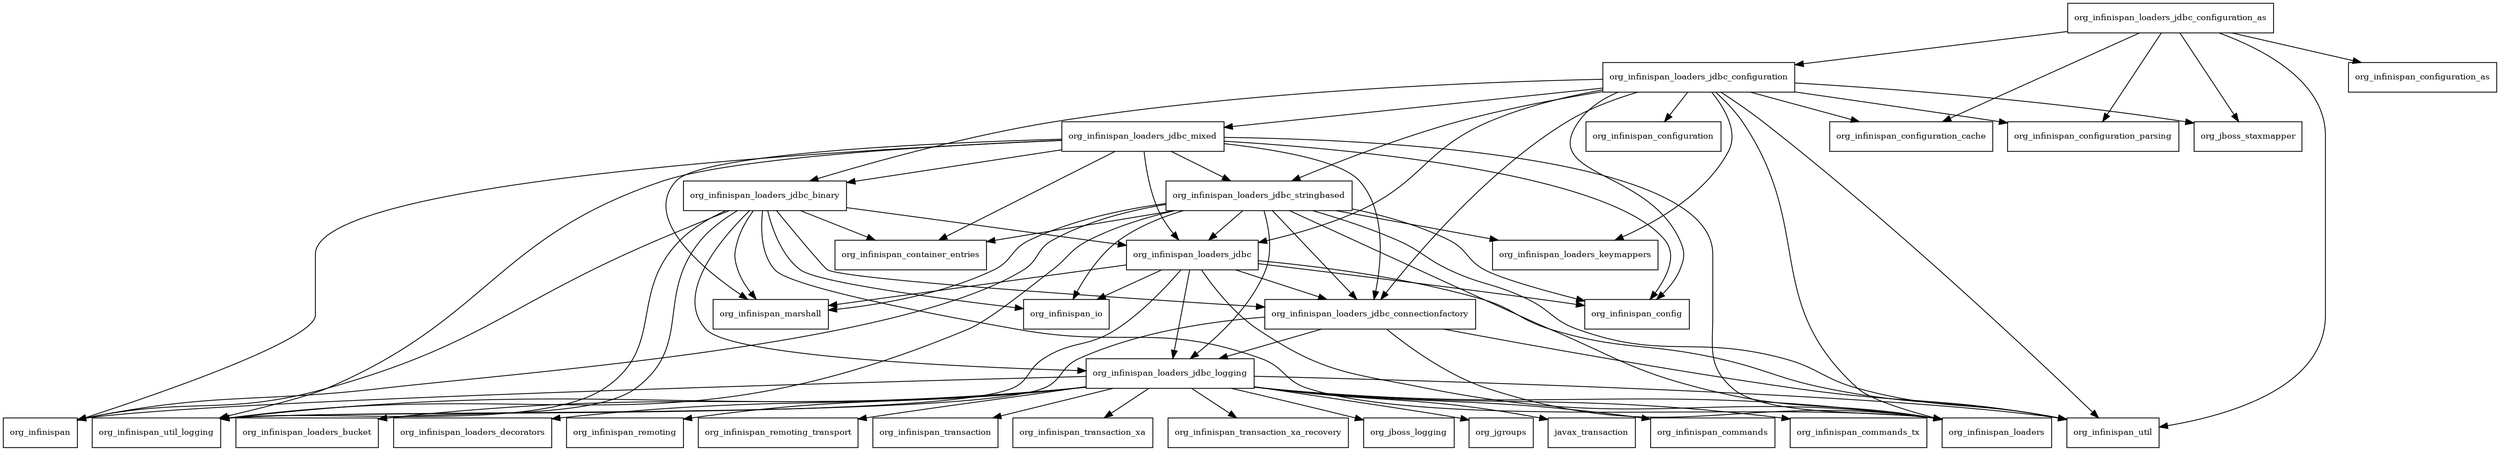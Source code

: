 digraph infinispan_cachestore_jdbc_5_2_10_Final_redhat_1_package_dependencies {
  node [shape = box, fontsize=10.0];
  org_infinispan_loaders_jdbc -> org_infinispan_config;
  org_infinispan_loaders_jdbc -> org_infinispan_io;
  org_infinispan_loaders_jdbc -> org_infinispan_loaders;
  org_infinispan_loaders_jdbc -> org_infinispan_loaders_jdbc_connectionfactory;
  org_infinispan_loaders_jdbc -> org_infinispan_loaders_jdbc_logging;
  org_infinispan_loaders_jdbc -> org_infinispan_marshall;
  org_infinispan_loaders_jdbc -> org_infinispan_util;
  org_infinispan_loaders_jdbc -> org_infinispan_util_logging;
  org_infinispan_loaders_jdbc_binary -> org_infinispan;
  org_infinispan_loaders_jdbc_binary -> org_infinispan_container_entries;
  org_infinispan_loaders_jdbc_binary -> org_infinispan_io;
  org_infinispan_loaders_jdbc_binary -> org_infinispan_loaders;
  org_infinispan_loaders_jdbc_binary -> org_infinispan_loaders_bucket;
  org_infinispan_loaders_jdbc_binary -> org_infinispan_loaders_jdbc;
  org_infinispan_loaders_jdbc_binary -> org_infinispan_loaders_jdbc_connectionfactory;
  org_infinispan_loaders_jdbc_binary -> org_infinispan_loaders_jdbc_logging;
  org_infinispan_loaders_jdbc_binary -> org_infinispan_marshall;
  org_infinispan_loaders_jdbc_binary -> org_infinispan_util_logging;
  org_infinispan_loaders_jdbc_configuration -> org_infinispan_config;
  org_infinispan_loaders_jdbc_configuration -> org_infinispan_configuration;
  org_infinispan_loaders_jdbc_configuration -> org_infinispan_configuration_cache;
  org_infinispan_loaders_jdbc_configuration -> org_infinispan_configuration_parsing;
  org_infinispan_loaders_jdbc_configuration -> org_infinispan_loaders;
  org_infinispan_loaders_jdbc_configuration -> org_infinispan_loaders_jdbc;
  org_infinispan_loaders_jdbc_configuration -> org_infinispan_loaders_jdbc_binary;
  org_infinispan_loaders_jdbc_configuration -> org_infinispan_loaders_jdbc_connectionfactory;
  org_infinispan_loaders_jdbc_configuration -> org_infinispan_loaders_jdbc_mixed;
  org_infinispan_loaders_jdbc_configuration -> org_infinispan_loaders_jdbc_stringbased;
  org_infinispan_loaders_jdbc_configuration -> org_infinispan_loaders_keymappers;
  org_infinispan_loaders_jdbc_configuration -> org_infinispan_util;
  org_infinispan_loaders_jdbc_configuration -> org_jboss_staxmapper;
  org_infinispan_loaders_jdbc_configuration_as -> org_infinispan_configuration_as;
  org_infinispan_loaders_jdbc_configuration_as -> org_infinispan_configuration_cache;
  org_infinispan_loaders_jdbc_configuration_as -> org_infinispan_configuration_parsing;
  org_infinispan_loaders_jdbc_configuration_as -> org_infinispan_loaders_jdbc_configuration;
  org_infinispan_loaders_jdbc_configuration_as -> org_infinispan_util;
  org_infinispan_loaders_jdbc_configuration_as -> org_jboss_staxmapper;
  org_infinispan_loaders_jdbc_connectionfactory -> org_infinispan_loaders;
  org_infinispan_loaders_jdbc_connectionfactory -> org_infinispan_loaders_jdbc_logging;
  org_infinispan_loaders_jdbc_connectionfactory -> org_infinispan_util;
  org_infinispan_loaders_jdbc_connectionfactory -> org_infinispan_util_logging;
  org_infinispan_loaders_jdbc_logging -> javax_transaction;
  org_infinispan_loaders_jdbc_logging -> org_infinispan;
  org_infinispan_loaders_jdbc_logging -> org_infinispan_commands;
  org_infinispan_loaders_jdbc_logging -> org_infinispan_commands_tx;
  org_infinispan_loaders_jdbc_logging -> org_infinispan_loaders;
  org_infinispan_loaders_jdbc_logging -> org_infinispan_loaders_bucket;
  org_infinispan_loaders_jdbc_logging -> org_infinispan_loaders_decorators;
  org_infinispan_loaders_jdbc_logging -> org_infinispan_remoting;
  org_infinispan_loaders_jdbc_logging -> org_infinispan_remoting_transport;
  org_infinispan_loaders_jdbc_logging -> org_infinispan_transaction;
  org_infinispan_loaders_jdbc_logging -> org_infinispan_transaction_xa;
  org_infinispan_loaders_jdbc_logging -> org_infinispan_transaction_xa_recovery;
  org_infinispan_loaders_jdbc_logging -> org_infinispan_util;
  org_infinispan_loaders_jdbc_logging -> org_infinispan_util_logging;
  org_infinispan_loaders_jdbc_logging -> org_jboss_logging;
  org_infinispan_loaders_jdbc_logging -> org_jgroups;
  org_infinispan_loaders_jdbc_mixed -> org_infinispan;
  org_infinispan_loaders_jdbc_mixed -> org_infinispan_config;
  org_infinispan_loaders_jdbc_mixed -> org_infinispan_container_entries;
  org_infinispan_loaders_jdbc_mixed -> org_infinispan_loaders;
  org_infinispan_loaders_jdbc_mixed -> org_infinispan_loaders_jdbc;
  org_infinispan_loaders_jdbc_mixed -> org_infinispan_loaders_jdbc_binary;
  org_infinispan_loaders_jdbc_mixed -> org_infinispan_loaders_jdbc_connectionfactory;
  org_infinispan_loaders_jdbc_mixed -> org_infinispan_loaders_jdbc_stringbased;
  org_infinispan_loaders_jdbc_mixed -> org_infinispan_marshall;
  org_infinispan_loaders_jdbc_mixed -> org_infinispan_util_logging;
  org_infinispan_loaders_jdbc_stringbased -> org_infinispan;
  org_infinispan_loaders_jdbc_stringbased -> org_infinispan_config;
  org_infinispan_loaders_jdbc_stringbased -> org_infinispan_container_entries;
  org_infinispan_loaders_jdbc_stringbased -> org_infinispan_io;
  org_infinispan_loaders_jdbc_stringbased -> org_infinispan_loaders;
  org_infinispan_loaders_jdbc_stringbased -> org_infinispan_loaders_jdbc;
  org_infinispan_loaders_jdbc_stringbased -> org_infinispan_loaders_jdbc_connectionfactory;
  org_infinispan_loaders_jdbc_stringbased -> org_infinispan_loaders_jdbc_logging;
  org_infinispan_loaders_jdbc_stringbased -> org_infinispan_loaders_keymappers;
  org_infinispan_loaders_jdbc_stringbased -> org_infinispan_marshall;
  org_infinispan_loaders_jdbc_stringbased -> org_infinispan_util;
  org_infinispan_loaders_jdbc_stringbased -> org_infinispan_util_logging;
}
